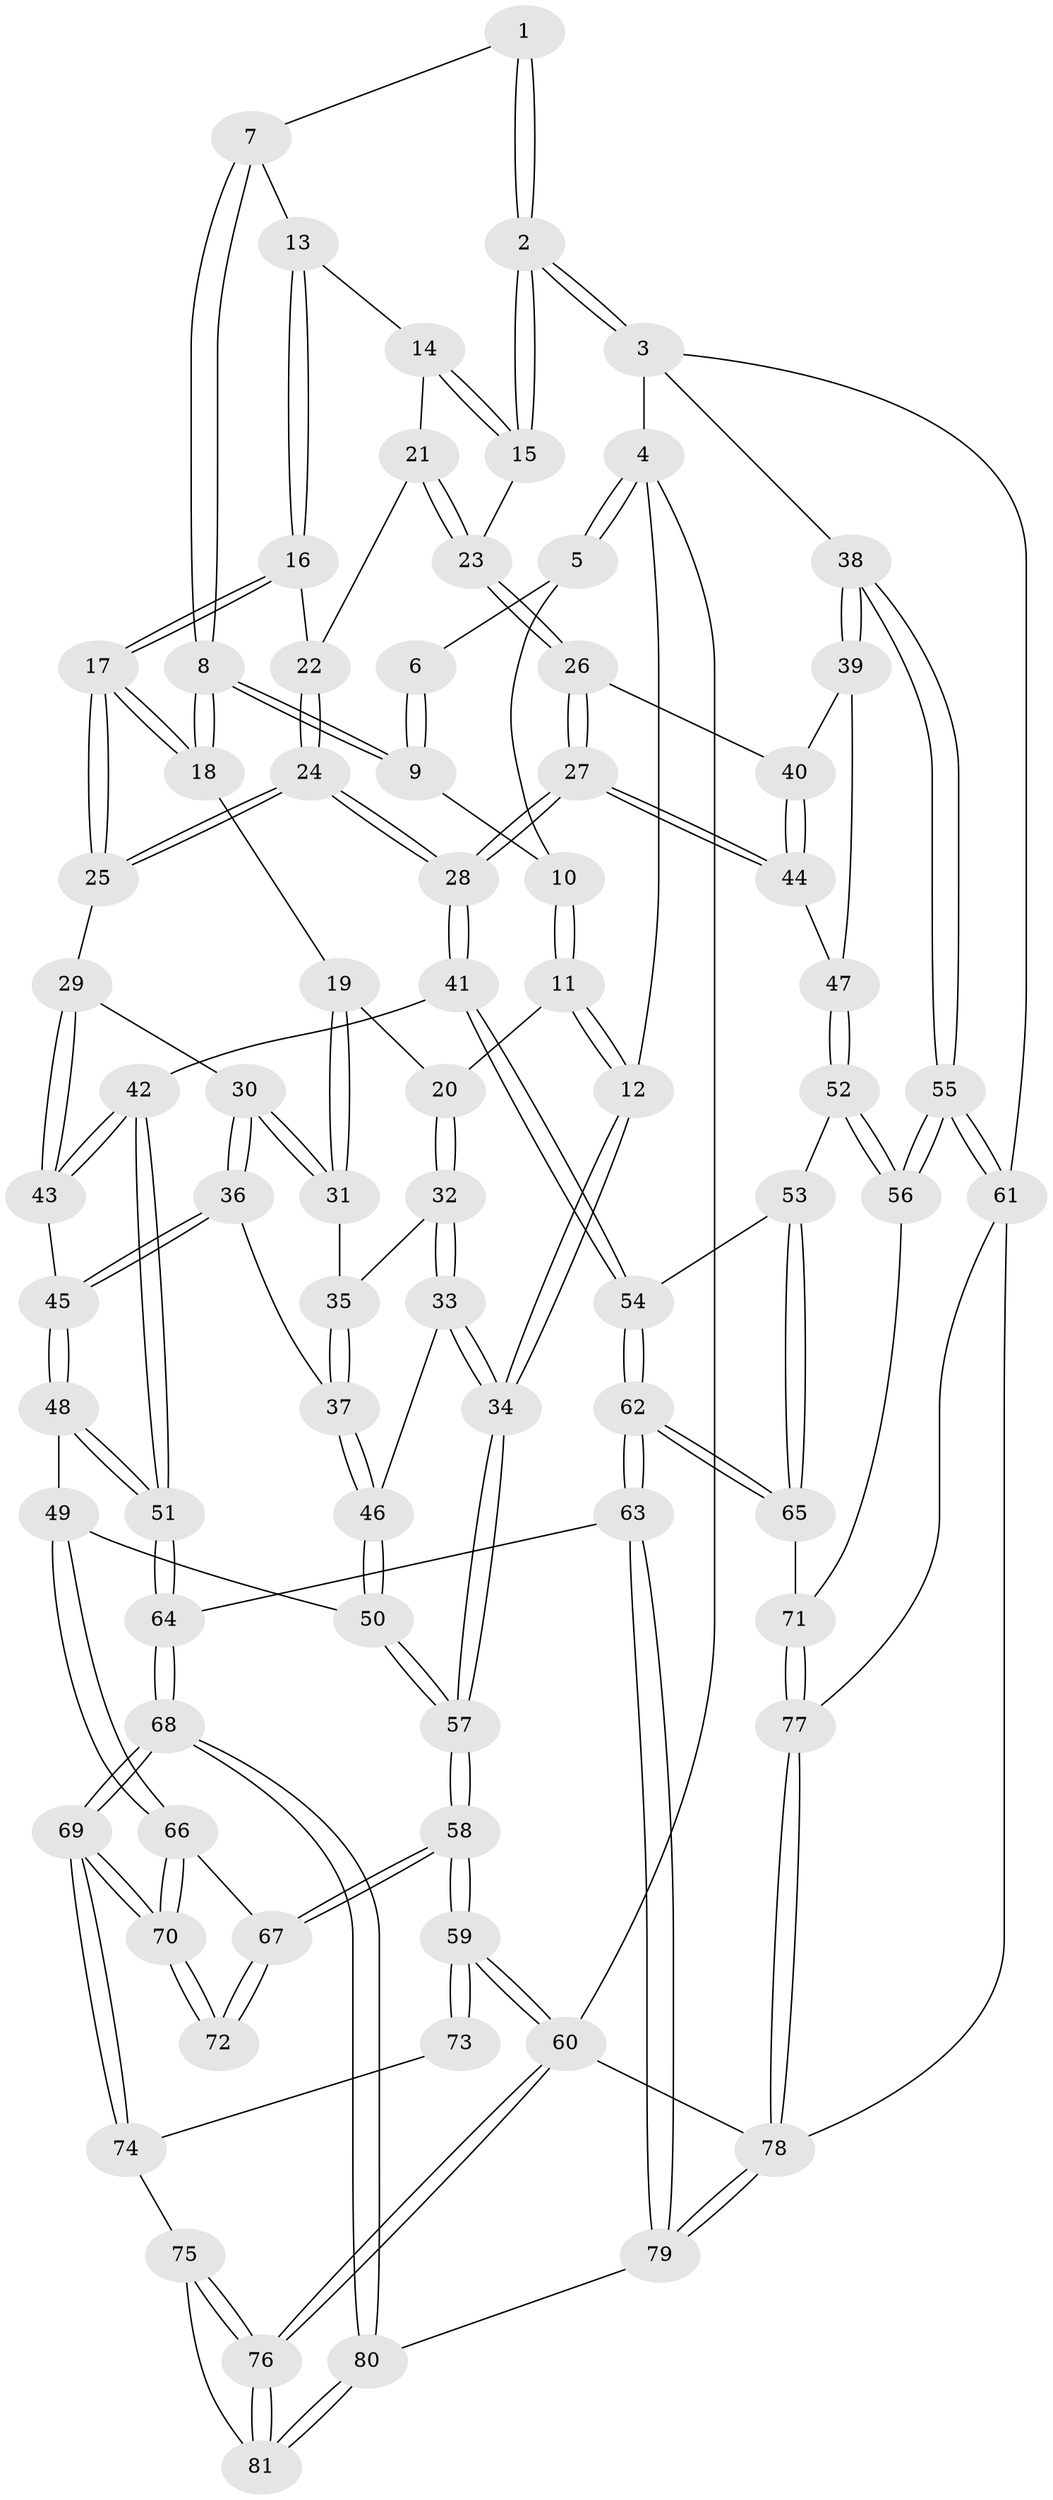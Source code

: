 // coarse degree distribution, {4: 0.4583333333333333, 8: 0.041666666666666664, 3: 0.14583333333333334, 5: 0.3125, 6: 0.041666666666666664}
// Generated by graph-tools (version 1.1) at 2025/21/03/04/25 18:21:38]
// undirected, 81 vertices, 199 edges
graph export_dot {
graph [start="1"]
  node [color=gray90,style=filled];
  1 [pos="+0.44270952626016935+0"];
  2 [pos="+1+0"];
  3 [pos="+1+0"];
  4 [pos="+0+0"];
  5 [pos="+0+0"];
  6 [pos="+0.17840852233127277+0"];
  7 [pos="+0.4477348857708498+0.06262806434993226"];
  8 [pos="+0.2500298496906436+0.12143408899654373"];
  9 [pos="+0.2261181758959649+0.05258912435138552"];
  10 [pos="+0.10318853410890236+0.10626206031814603"];
  11 [pos="+0.04692997500571818+0.16494558922603758"];
  12 [pos="+0+0"];
  13 [pos="+0.45081350280160465+0.06800705645320895"];
  14 [pos="+0.6728158912879482+0.06824316177772748"];
  15 [pos="+1+0"];
  16 [pos="+0.47029176032072445+0.1599944269118125"];
  17 [pos="+0.3669164103929488+0.2268531458770273"];
  18 [pos="+0.24816677855404928+0.15550519273467875"];
  19 [pos="+0.20632550629408603+0.19950872833602235"];
  20 [pos="+0.12705023208870783+0.23378798906146306"];
  21 [pos="+0.5670378106367621+0.18697627644994386"];
  22 [pos="+0.5435473707058206+0.20174644755838936"];
  23 [pos="+0.773351230699631+0.27618266358420795"];
  24 [pos="+0.5539443094188624+0.37617272804494956"];
  25 [pos="+0.3782695114203971+0.30749733072985985"];
  26 [pos="+0.7592484528186282+0.3052432484206158"];
  27 [pos="+0.6342717629483082+0.45534403270158064"];
  28 [pos="+0.6138544790897709+0.4691565715855909"];
  29 [pos="+0.33068851829395923+0.3516976062104377"];
  30 [pos="+0.2914358349949875+0.3630464229639929"];
  31 [pos="+0.2710598034666214+0.3501411889043585"];
  32 [pos="+0.08623790363997444+0.3487622590321879"];
  33 [pos="+0.06601628855656905+0.3696266658869102"];
  34 [pos="+0+0.40919735126586176"];
  35 [pos="+0.16346328086447393+0.3607610050063711"];
  36 [pos="+0.26949633671723056+0.4330795383148922"];
  37 [pos="+0.2390170054039029+0.4505184749222369"];
  38 [pos="+1+0.24659390927747213"];
  39 [pos="+0.9223502207120087+0.4197461716625198"];
  40 [pos="+0.85373696977136+0.3827562740237541"];
  41 [pos="+0.6051413208584215+0.4973977104828499"];
  42 [pos="+0.5179701159464094+0.5323274312143934"];
  43 [pos="+0.3940045040125285+0.4633434547580957"];
  44 [pos="+0.8352729086002801+0.4724587707635498"];
  45 [pos="+0.3090321365760984+0.47183804236186755"];
  46 [pos="+0.15908544885043865+0.5316786538036677"];
  47 [pos="+0.8853332730274508+0.48243716469273024"];
  48 [pos="+0.2988320370089664+0.6224851702516263"];
  49 [pos="+0.19212522039872273+0.6140989169796635"];
  50 [pos="+0.1595810419467125+0.5661288134541926"];
  51 [pos="+0.38144095070982453+0.6530199628262268"];
  52 [pos="+0.944024635368083+0.626301053293388"];
  53 [pos="+0.718169971754833+0.6142900733164685"];
  54 [pos="+0.6454907042530541+0.5657134497184074"];
  55 [pos="+1+0.6651574177949356"];
  56 [pos="+0.9934008013252517+0.6556463095791586"];
  57 [pos="+0+0.5958781567341247"];
  58 [pos="+0+0.7106922855043605"];
  59 [pos="+0+0.8460511168655619"];
  60 [pos="+0+1"];
  61 [pos="+1+0.8087843271082467"];
  62 [pos="+0.5743808880102942+0.8535245057076668"];
  63 [pos="+0.5653884308626123+0.8644043320930436"];
  64 [pos="+0.3945045603526651+0.771245770276841"];
  65 [pos="+0.7709162543857337+0.7911454945250977"];
  66 [pos="+0.14545413392023424+0.7117675711737523"];
  67 [pos="+0+0.7283734142963914"];
  68 [pos="+0.2383114001697221+0.9169690866278019"];
  69 [pos="+0.1855797150185742+0.8641429626595533"];
  70 [pos="+0.17975285551174272+0.8539871701107358"];
  71 [pos="+0.8249674917239455+0.8230446482550751"];
  72 [pos="+0.03800705166860493+0.8201265015624122"];
  73 [pos="+0.034833552680777605+0.8954233820035963"];
  74 [pos="+0.04358089588930303+0.8987554203687604"];
  75 [pos="+0.041891306004362416+0.9181822442021742"];
  76 [pos="+0+1"];
  77 [pos="+0.8525335775806588+0.9487360306192628"];
  78 [pos="+0.7205444177103654+1"];
  79 [pos="+0.6064986612717133+1"];
  80 [pos="+0.2517683058075768+1"];
  81 [pos="+0.20350011760994097+1"];
  1 -- 2;
  1 -- 2;
  1 -- 7;
  2 -- 3;
  2 -- 3;
  2 -- 15;
  2 -- 15;
  3 -- 4;
  3 -- 38;
  3 -- 61;
  4 -- 5;
  4 -- 5;
  4 -- 12;
  4 -- 60;
  5 -- 6;
  5 -- 10;
  6 -- 9;
  6 -- 9;
  7 -- 8;
  7 -- 8;
  7 -- 13;
  8 -- 9;
  8 -- 9;
  8 -- 18;
  8 -- 18;
  9 -- 10;
  10 -- 11;
  10 -- 11;
  11 -- 12;
  11 -- 12;
  11 -- 20;
  12 -- 34;
  12 -- 34;
  13 -- 14;
  13 -- 16;
  13 -- 16;
  14 -- 15;
  14 -- 15;
  14 -- 21;
  15 -- 23;
  16 -- 17;
  16 -- 17;
  16 -- 22;
  17 -- 18;
  17 -- 18;
  17 -- 25;
  17 -- 25;
  18 -- 19;
  19 -- 20;
  19 -- 31;
  19 -- 31;
  20 -- 32;
  20 -- 32;
  21 -- 22;
  21 -- 23;
  21 -- 23;
  22 -- 24;
  22 -- 24;
  23 -- 26;
  23 -- 26;
  24 -- 25;
  24 -- 25;
  24 -- 28;
  24 -- 28;
  25 -- 29;
  26 -- 27;
  26 -- 27;
  26 -- 40;
  27 -- 28;
  27 -- 28;
  27 -- 44;
  27 -- 44;
  28 -- 41;
  28 -- 41;
  29 -- 30;
  29 -- 43;
  29 -- 43;
  30 -- 31;
  30 -- 31;
  30 -- 36;
  30 -- 36;
  31 -- 35;
  32 -- 33;
  32 -- 33;
  32 -- 35;
  33 -- 34;
  33 -- 34;
  33 -- 46;
  34 -- 57;
  34 -- 57;
  35 -- 37;
  35 -- 37;
  36 -- 37;
  36 -- 45;
  36 -- 45;
  37 -- 46;
  37 -- 46;
  38 -- 39;
  38 -- 39;
  38 -- 55;
  38 -- 55;
  39 -- 40;
  39 -- 47;
  40 -- 44;
  40 -- 44;
  41 -- 42;
  41 -- 54;
  41 -- 54;
  42 -- 43;
  42 -- 43;
  42 -- 51;
  42 -- 51;
  43 -- 45;
  44 -- 47;
  45 -- 48;
  45 -- 48;
  46 -- 50;
  46 -- 50;
  47 -- 52;
  47 -- 52;
  48 -- 49;
  48 -- 51;
  48 -- 51;
  49 -- 50;
  49 -- 66;
  49 -- 66;
  50 -- 57;
  50 -- 57;
  51 -- 64;
  51 -- 64;
  52 -- 53;
  52 -- 56;
  52 -- 56;
  53 -- 54;
  53 -- 65;
  53 -- 65;
  54 -- 62;
  54 -- 62;
  55 -- 56;
  55 -- 56;
  55 -- 61;
  55 -- 61;
  56 -- 71;
  57 -- 58;
  57 -- 58;
  58 -- 59;
  58 -- 59;
  58 -- 67;
  58 -- 67;
  59 -- 60;
  59 -- 60;
  59 -- 73;
  59 -- 73;
  60 -- 76;
  60 -- 76;
  60 -- 78;
  61 -- 77;
  61 -- 78;
  62 -- 63;
  62 -- 63;
  62 -- 65;
  62 -- 65;
  63 -- 64;
  63 -- 79;
  63 -- 79;
  64 -- 68;
  64 -- 68;
  65 -- 71;
  66 -- 67;
  66 -- 70;
  66 -- 70;
  67 -- 72;
  67 -- 72;
  68 -- 69;
  68 -- 69;
  68 -- 80;
  68 -- 80;
  69 -- 70;
  69 -- 70;
  69 -- 74;
  69 -- 74;
  70 -- 72;
  70 -- 72;
  71 -- 77;
  71 -- 77;
  73 -- 74;
  74 -- 75;
  75 -- 76;
  75 -- 76;
  75 -- 81;
  76 -- 81;
  76 -- 81;
  77 -- 78;
  77 -- 78;
  78 -- 79;
  78 -- 79;
  79 -- 80;
  80 -- 81;
  80 -- 81;
}
